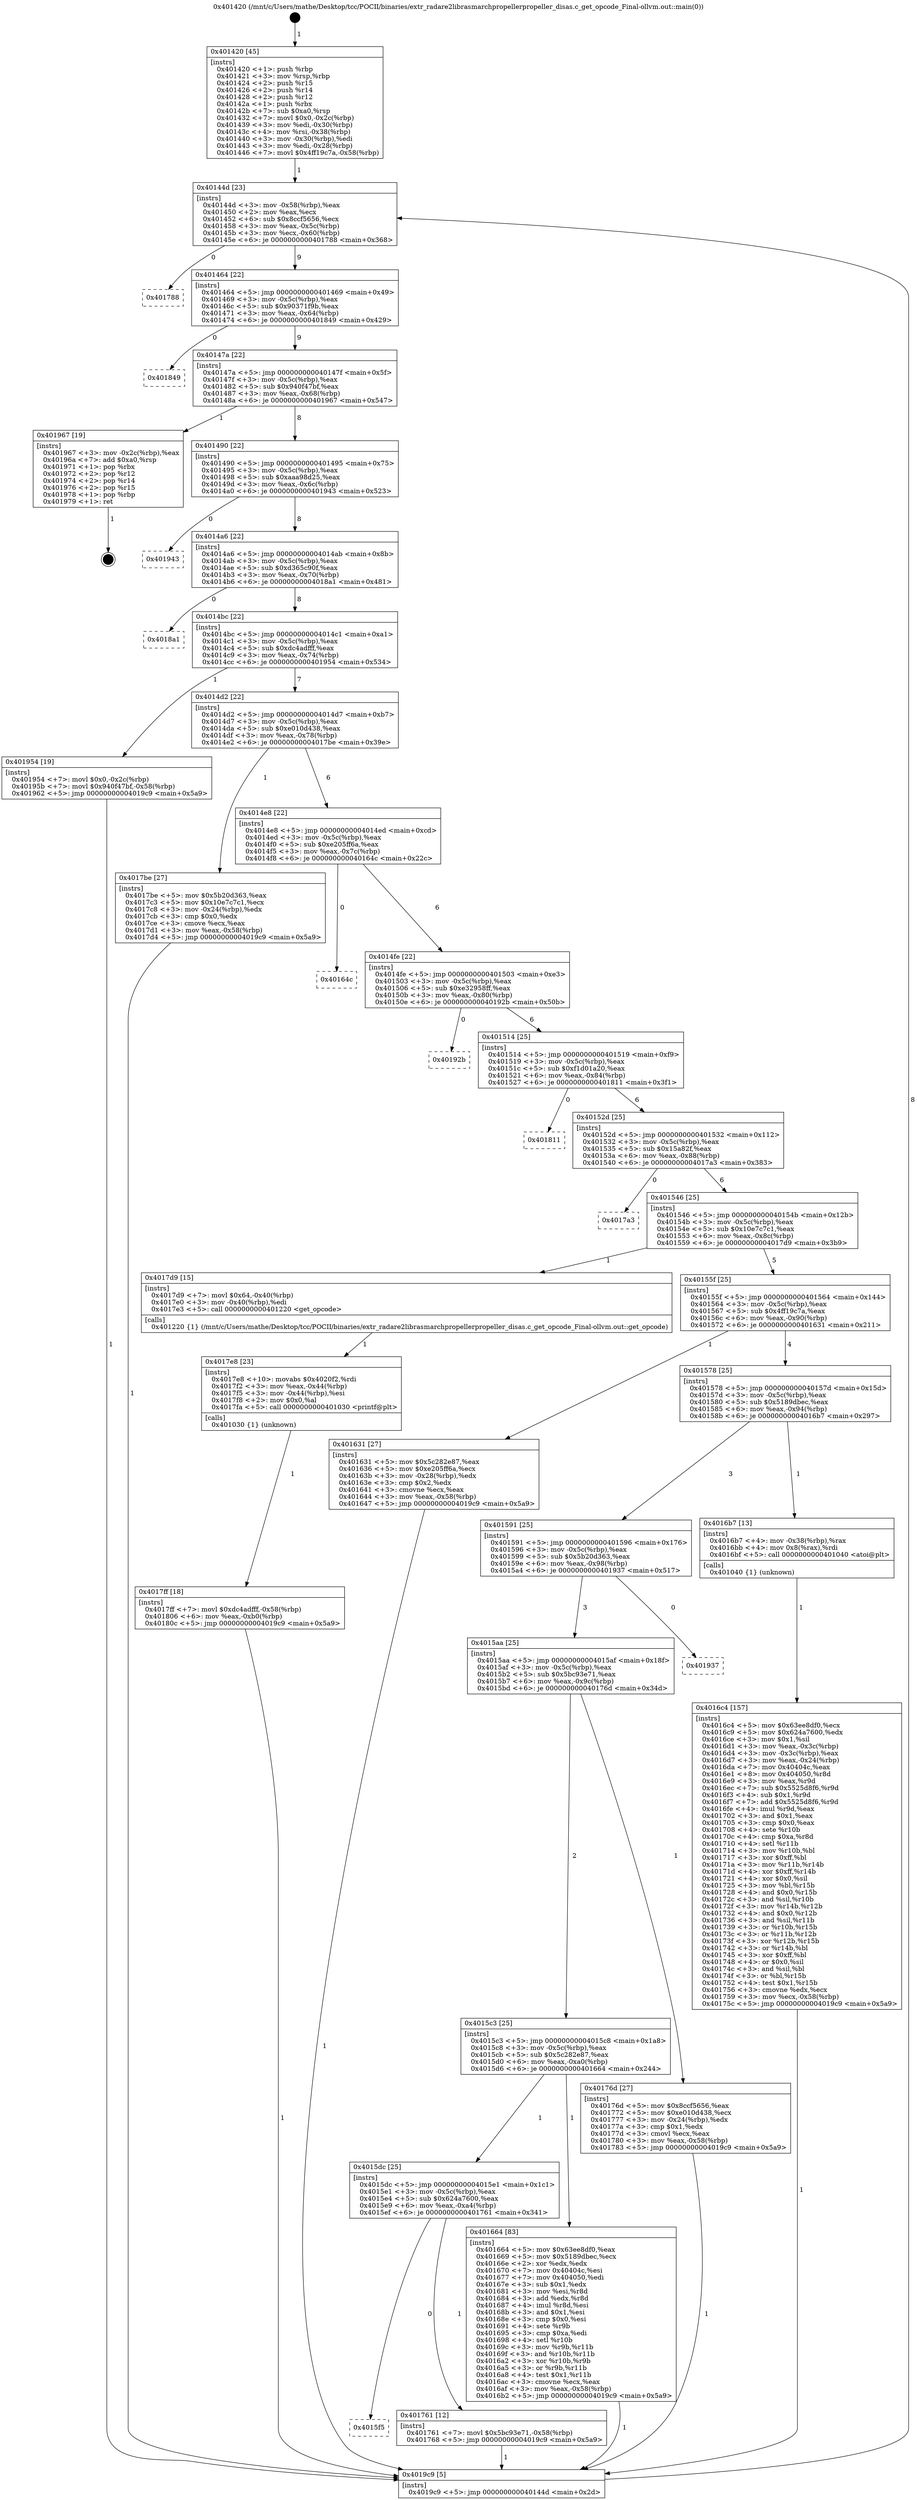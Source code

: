 digraph "0x401420" {
  label = "0x401420 (/mnt/c/Users/mathe/Desktop/tcc/POCII/binaries/extr_radare2librasmarchpropellerpropeller_disas.c_get_opcode_Final-ollvm.out::main(0))"
  labelloc = "t"
  node[shape=record]

  Entry [label="",width=0.3,height=0.3,shape=circle,fillcolor=black,style=filled]
  "0x40144d" [label="{
     0x40144d [23]\l
     | [instrs]\l
     &nbsp;&nbsp;0x40144d \<+3\>: mov -0x58(%rbp),%eax\l
     &nbsp;&nbsp;0x401450 \<+2\>: mov %eax,%ecx\l
     &nbsp;&nbsp;0x401452 \<+6\>: sub $0x8ccf5656,%ecx\l
     &nbsp;&nbsp;0x401458 \<+3\>: mov %eax,-0x5c(%rbp)\l
     &nbsp;&nbsp;0x40145b \<+3\>: mov %ecx,-0x60(%rbp)\l
     &nbsp;&nbsp;0x40145e \<+6\>: je 0000000000401788 \<main+0x368\>\l
  }"]
  "0x401788" [label="{
     0x401788\l
  }", style=dashed]
  "0x401464" [label="{
     0x401464 [22]\l
     | [instrs]\l
     &nbsp;&nbsp;0x401464 \<+5\>: jmp 0000000000401469 \<main+0x49\>\l
     &nbsp;&nbsp;0x401469 \<+3\>: mov -0x5c(%rbp),%eax\l
     &nbsp;&nbsp;0x40146c \<+5\>: sub $0x90371f9b,%eax\l
     &nbsp;&nbsp;0x401471 \<+3\>: mov %eax,-0x64(%rbp)\l
     &nbsp;&nbsp;0x401474 \<+6\>: je 0000000000401849 \<main+0x429\>\l
  }"]
  Exit [label="",width=0.3,height=0.3,shape=circle,fillcolor=black,style=filled,peripheries=2]
  "0x401849" [label="{
     0x401849\l
  }", style=dashed]
  "0x40147a" [label="{
     0x40147a [22]\l
     | [instrs]\l
     &nbsp;&nbsp;0x40147a \<+5\>: jmp 000000000040147f \<main+0x5f\>\l
     &nbsp;&nbsp;0x40147f \<+3\>: mov -0x5c(%rbp),%eax\l
     &nbsp;&nbsp;0x401482 \<+5\>: sub $0x940f47bf,%eax\l
     &nbsp;&nbsp;0x401487 \<+3\>: mov %eax,-0x68(%rbp)\l
     &nbsp;&nbsp;0x40148a \<+6\>: je 0000000000401967 \<main+0x547\>\l
  }"]
  "0x4017ff" [label="{
     0x4017ff [18]\l
     | [instrs]\l
     &nbsp;&nbsp;0x4017ff \<+7\>: movl $0xdc4adfff,-0x58(%rbp)\l
     &nbsp;&nbsp;0x401806 \<+6\>: mov %eax,-0xb0(%rbp)\l
     &nbsp;&nbsp;0x40180c \<+5\>: jmp 00000000004019c9 \<main+0x5a9\>\l
  }"]
  "0x401967" [label="{
     0x401967 [19]\l
     | [instrs]\l
     &nbsp;&nbsp;0x401967 \<+3\>: mov -0x2c(%rbp),%eax\l
     &nbsp;&nbsp;0x40196a \<+7\>: add $0xa0,%rsp\l
     &nbsp;&nbsp;0x401971 \<+1\>: pop %rbx\l
     &nbsp;&nbsp;0x401972 \<+2\>: pop %r12\l
     &nbsp;&nbsp;0x401974 \<+2\>: pop %r14\l
     &nbsp;&nbsp;0x401976 \<+2\>: pop %r15\l
     &nbsp;&nbsp;0x401978 \<+1\>: pop %rbp\l
     &nbsp;&nbsp;0x401979 \<+1\>: ret\l
  }"]
  "0x401490" [label="{
     0x401490 [22]\l
     | [instrs]\l
     &nbsp;&nbsp;0x401490 \<+5\>: jmp 0000000000401495 \<main+0x75\>\l
     &nbsp;&nbsp;0x401495 \<+3\>: mov -0x5c(%rbp),%eax\l
     &nbsp;&nbsp;0x401498 \<+5\>: sub $0xaaa98d25,%eax\l
     &nbsp;&nbsp;0x40149d \<+3\>: mov %eax,-0x6c(%rbp)\l
     &nbsp;&nbsp;0x4014a0 \<+6\>: je 0000000000401943 \<main+0x523\>\l
  }"]
  "0x4017e8" [label="{
     0x4017e8 [23]\l
     | [instrs]\l
     &nbsp;&nbsp;0x4017e8 \<+10\>: movabs $0x4020f2,%rdi\l
     &nbsp;&nbsp;0x4017f2 \<+3\>: mov %eax,-0x44(%rbp)\l
     &nbsp;&nbsp;0x4017f5 \<+3\>: mov -0x44(%rbp),%esi\l
     &nbsp;&nbsp;0x4017f8 \<+2\>: mov $0x0,%al\l
     &nbsp;&nbsp;0x4017fa \<+5\>: call 0000000000401030 \<printf@plt\>\l
     | [calls]\l
     &nbsp;&nbsp;0x401030 \{1\} (unknown)\l
  }"]
  "0x401943" [label="{
     0x401943\l
  }", style=dashed]
  "0x4014a6" [label="{
     0x4014a6 [22]\l
     | [instrs]\l
     &nbsp;&nbsp;0x4014a6 \<+5\>: jmp 00000000004014ab \<main+0x8b\>\l
     &nbsp;&nbsp;0x4014ab \<+3\>: mov -0x5c(%rbp),%eax\l
     &nbsp;&nbsp;0x4014ae \<+5\>: sub $0xd365c90f,%eax\l
     &nbsp;&nbsp;0x4014b3 \<+3\>: mov %eax,-0x70(%rbp)\l
     &nbsp;&nbsp;0x4014b6 \<+6\>: je 00000000004018a1 \<main+0x481\>\l
  }"]
  "0x4015f5" [label="{
     0x4015f5\l
  }", style=dashed]
  "0x4018a1" [label="{
     0x4018a1\l
  }", style=dashed]
  "0x4014bc" [label="{
     0x4014bc [22]\l
     | [instrs]\l
     &nbsp;&nbsp;0x4014bc \<+5\>: jmp 00000000004014c1 \<main+0xa1\>\l
     &nbsp;&nbsp;0x4014c1 \<+3\>: mov -0x5c(%rbp),%eax\l
     &nbsp;&nbsp;0x4014c4 \<+5\>: sub $0xdc4adfff,%eax\l
     &nbsp;&nbsp;0x4014c9 \<+3\>: mov %eax,-0x74(%rbp)\l
     &nbsp;&nbsp;0x4014cc \<+6\>: je 0000000000401954 \<main+0x534\>\l
  }"]
  "0x401761" [label="{
     0x401761 [12]\l
     | [instrs]\l
     &nbsp;&nbsp;0x401761 \<+7\>: movl $0x5bc93e71,-0x58(%rbp)\l
     &nbsp;&nbsp;0x401768 \<+5\>: jmp 00000000004019c9 \<main+0x5a9\>\l
  }"]
  "0x401954" [label="{
     0x401954 [19]\l
     | [instrs]\l
     &nbsp;&nbsp;0x401954 \<+7\>: movl $0x0,-0x2c(%rbp)\l
     &nbsp;&nbsp;0x40195b \<+7\>: movl $0x940f47bf,-0x58(%rbp)\l
     &nbsp;&nbsp;0x401962 \<+5\>: jmp 00000000004019c9 \<main+0x5a9\>\l
  }"]
  "0x4014d2" [label="{
     0x4014d2 [22]\l
     | [instrs]\l
     &nbsp;&nbsp;0x4014d2 \<+5\>: jmp 00000000004014d7 \<main+0xb7\>\l
     &nbsp;&nbsp;0x4014d7 \<+3\>: mov -0x5c(%rbp),%eax\l
     &nbsp;&nbsp;0x4014da \<+5\>: sub $0xe010d438,%eax\l
     &nbsp;&nbsp;0x4014df \<+3\>: mov %eax,-0x78(%rbp)\l
     &nbsp;&nbsp;0x4014e2 \<+6\>: je 00000000004017be \<main+0x39e\>\l
  }"]
  "0x4016c4" [label="{
     0x4016c4 [157]\l
     | [instrs]\l
     &nbsp;&nbsp;0x4016c4 \<+5\>: mov $0x63ee8df0,%ecx\l
     &nbsp;&nbsp;0x4016c9 \<+5\>: mov $0x624a7600,%edx\l
     &nbsp;&nbsp;0x4016ce \<+3\>: mov $0x1,%sil\l
     &nbsp;&nbsp;0x4016d1 \<+3\>: mov %eax,-0x3c(%rbp)\l
     &nbsp;&nbsp;0x4016d4 \<+3\>: mov -0x3c(%rbp),%eax\l
     &nbsp;&nbsp;0x4016d7 \<+3\>: mov %eax,-0x24(%rbp)\l
     &nbsp;&nbsp;0x4016da \<+7\>: mov 0x40404c,%eax\l
     &nbsp;&nbsp;0x4016e1 \<+8\>: mov 0x404050,%r8d\l
     &nbsp;&nbsp;0x4016e9 \<+3\>: mov %eax,%r9d\l
     &nbsp;&nbsp;0x4016ec \<+7\>: sub $0x5525d8f6,%r9d\l
     &nbsp;&nbsp;0x4016f3 \<+4\>: sub $0x1,%r9d\l
     &nbsp;&nbsp;0x4016f7 \<+7\>: add $0x5525d8f6,%r9d\l
     &nbsp;&nbsp;0x4016fe \<+4\>: imul %r9d,%eax\l
     &nbsp;&nbsp;0x401702 \<+3\>: and $0x1,%eax\l
     &nbsp;&nbsp;0x401705 \<+3\>: cmp $0x0,%eax\l
     &nbsp;&nbsp;0x401708 \<+4\>: sete %r10b\l
     &nbsp;&nbsp;0x40170c \<+4\>: cmp $0xa,%r8d\l
     &nbsp;&nbsp;0x401710 \<+4\>: setl %r11b\l
     &nbsp;&nbsp;0x401714 \<+3\>: mov %r10b,%bl\l
     &nbsp;&nbsp;0x401717 \<+3\>: xor $0xff,%bl\l
     &nbsp;&nbsp;0x40171a \<+3\>: mov %r11b,%r14b\l
     &nbsp;&nbsp;0x40171d \<+4\>: xor $0xff,%r14b\l
     &nbsp;&nbsp;0x401721 \<+4\>: xor $0x0,%sil\l
     &nbsp;&nbsp;0x401725 \<+3\>: mov %bl,%r15b\l
     &nbsp;&nbsp;0x401728 \<+4\>: and $0x0,%r15b\l
     &nbsp;&nbsp;0x40172c \<+3\>: and %sil,%r10b\l
     &nbsp;&nbsp;0x40172f \<+3\>: mov %r14b,%r12b\l
     &nbsp;&nbsp;0x401732 \<+4\>: and $0x0,%r12b\l
     &nbsp;&nbsp;0x401736 \<+3\>: and %sil,%r11b\l
     &nbsp;&nbsp;0x401739 \<+3\>: or %r10b,%r15b\l
     &nbsp;&nbsp;0x40173c \<+3\>: or %r11b,%r12b\l
     &nbsp;&nbsp;0x40173f \<+3\>: xor %r12b,%r15b\l
     &nbsp;&nbsp;0x401742 \<+3\>: or %r14b,%bl\l
     &nbsp;&nbsp;0x401745 \<+3\>: xor $0xff,%bl\l
     &nbsp;&nbsp;0x401748 \<+4\>: or $0x0,%sil\l
     &nbsp;&nbsp;0x40174c \<+3\>: and %sil,%bl\l
     &nbsp;&nbsp;0x40174f \<+3\>: or %bl,%r15b\l
     &nbsp;&nbsp;0x401752 \<+4\>: test $0x1,%r15b\l
     &nbsp;&nbsp;0x401756 \<+3\>: cmovne %edx,%ecx\l
     &nbsp;&nbsp;0x401759 \<+3\>: mov %ecx,-0x58(%rbp)\l
     &nbsp;&nbsp;0x40175c \<+5\>: jmp 00000000004019c9 \<main+0x5a9\>\l
  }"]
  "0x4017be" [label="{
     0x4017be [27]\l
     | [instrs]\l
     &nbsp;&nbsp;0x4017be \<+5\>: mov $0x5b20d363,%eax\l
     &nbsp;&nbsp;0x4017c3 \<+5\>: mov $0x10e7c7c1,%ecx\l
     &nbsp;&nbsp;0x4017c8 \<+3\>: mov -0x24(%rbp),%edx\l
     &nbsp;&nbsp;0x4017cb \<+3\>: cmp $0x0,%edx\l
     &nbsp;&nbsp;0x4017ce \<+3\>: cmove %ecx,%eax\l
     &nbsp;&nbsp;0x4017d1 \<+3\>: mov %eax,-0x58(%rbp)\l
     &nbsp;&nbsp;0x4017d4 \<+5\>: jmp 00000000004019c9 \<main+0x5a9\>\l
  }"]
  "0x4014e8" [label="{
     0x4014e8 [22]\l
     | [instrs]\l
     &nbsp;&nbsp;0x4014e8 \<+5\>: jmp 00000000004014ed \<main+0xcd\>\l
     &nbsp;&nbsp;0x4014ed \<+3\>: mov -0x5c(%rbp),%eax\l
     &nbsp;&nbsp;0x4014f0 \<+5\>: sub $0xe205ff6a,%eax\l
     &nbsp;&nbsp;0x4014f5 \<+3\>: mov %eax,-0x7c(%rbp)\l
     &nbsp;&nbsp;0x4014f8 \<+6\>: je 000000000040164c \<main+0x22c\>\l
  }"]
  "0x4015dc" [label="{
     0x4015dc [25]\l
     | [instrs]\l
     &nbsp;&nbsp;0x4015dc \<+5\>: jmp 00000000004015e1 \<main+0x1c1\>\l
     &nbsp;&nbsp;0x4015e1 \<+3\>: mov -0x5c(%rbp),%eax\l
     &nbsp;&nbsp;0x4015e4 \<+5\>: sub $0x624a7600,%eax\l
     &nbsp;&nbsp;0x4015e9 \<+6\>: mov %eax,-0xa4(%rbp)\l
     &nbsp;&nbsp;0x4015ef \<+6\>: je 0000000000401761 \<main+0x341\>\l
  }"]
  "0x40164c" [label="{
     0x40164c\l
  }", style=dashed]
  "0x4014fe" [label="{
     0x4014fe [22]\l
     | [instrs]\l
     &nbsp;&nbsp;0x4014fe \<+5\>: jmp 0000000000401503 \<main+0xe3\>\l
     &nbsp;&nbsp;0x401503 \<+3\>: mov -0x5c(%rbp),%eax\l
     &nbsp;&nbsp;0x401506 \<+5\>: sub $0xe32958ff,%eax\l
     &nbsp;&nbsp;0x40150b \<+3\>: mov %eax,-0x80(%rbp)\l
     &nbsp;&nbsp;0x40150e \<+6\>: je 000000000040192b \<main+0x50b\>\l
  }"]
  "0x401664" [label="{
     0x401664 [83]\l
     | [instrs]\l
     &nbsp;&nbsp;0x401664 \<+5\>: mov $0x63ee8df0,%eax\l
     &nbsp;&nbsp;0x401669 \<+5\>: mov $0x5189dbec,%ecx\l
     &nbsp;&nbsp;0x40166e \<+2\>: xor %edx,%edx\l
     &nbsp;&nbsp;0x401670 \<+7\>: mov 0x40404c,%esi\l
     &nbsp;&nbsp;0x401677 \<+7\>: mov 0x404050,%edi\l
     &nbsp;&nbsp;0x40167e \<+3\>: sub $0x1,%edx\l
     &nbsp;&nbsp;0x401681 \<+3\>: mov %esi,%r8d\l
     &nbsp;&nbsp;0x401684 \<+3\>: add %edx,%r8d\l
     &nbsp;&nbsp;0x401687 \<+4\>: imul %r8d,%esi\l
     &nbsp;&nbsp;0x40168b \<+3\>: and $0x1,%esi\l
     &nbsp;&nbsp;0x40168e \<+3\>: cmp $0x0,%esi\l
     &nbsp;&nbsp;0x401691 \<+4\>: sete %r9b\l
     &nbsp;&nbsp;0x401695 \<+3\>: cmp $0xa,%edi\l
     &nbsp;&nbsp;0x401698 \<+4\>: setl %r10b\l
     &nbsp;&nbsp;0x40169c \<+3\>: mov %r9b,%r11b\l
     &nbsp;&nbsp;0x40169f \<+3\>: and %r10b,%r11b\l
     &nbsp;&nbsp;0x4016a2 \<+3\>: xor %r10b,%r9b\l
     &nbsp;&nbsp;0x4016a5 \<+3\>: or %r9b,%r11b\l
     &nbsp;&nbsp;0x4016a8 \<+4\>: test $0x1,%r11b\l
     &nbsp;&nbsp;0x4016ac \<+3\>: cmovne %ecx,%eax\l
     &nbsp;&nbsp;0x4016af \<+3\>: mov %eax,-0x58(%rbp)\l
     &nbsp;&nbsp;0x4016b2 \<+5\>: jmp 00000000004019c9 \<main+0x5a9\>\l
  }"]
  "0x40192b" [label="{
     0x40192b\l
  }", style=dashed]
  "0x401514" [label="{
     0x401514 [25]\l
     | [instrs]\l
     &nbsp;&nbsp;0x401514 \<+5\>: jmp 0000000000401519 \<main+0xf9\>\l
     &nbsp;&nbsp;0x401519 \<+3\>: mov -0x5c(%rbp),%eax\l
     &nbsp;&nbsp;0x40151c \<+5\>: sub $0xf1d01a20,%eax\l
     &nbsp;&nbsp;0x401521 \<+6\>: mov %eax,-0x84(%rbp)\l
     &nbsp;&nbsp;0x401527 \<+6\>: je 0000000000401811 \<main+0x3f1\>\l
  }"]
  "0x4015c3" [label="{
     0x4015c3 [25]\l
     | [instrs]\l
     &nbsp;&nbsp;0x4015c3 \<+5\>: jmp 00000000004015c8 \<main+0x1a8\>\l
     &nbsp;&nbsp;0x4015c8 \<+3\>: mov -0x5c(%rbp),%eax\l
     &nbsp;&nbsp;0x4015cb \<+5\>: sub $0x5c282e87,%eax\l
     &nbsp;&nbsp;0x4015d0 \<+6\>: mov %eax,-0xa0(%rbp)\l
     &nbsp;&nbsp;0x4015d6 \<+6\>: je 0000000000401664 \<main+0x244\>\l
  }"]
  "0x401811" [label="{
     0x401811\l
  }", style=dashed]
  "0x40152d" [label="{
     0x40152d [25]\l
     | [instrs]\l
     &nbsp;&nbsp;0x40152d \<+5\>: jmp 0000000000401532 \<main+0x112\>\l
     &nbsp;&nbsp;0x401532 \<+3\>: mov -0x5c(%rbp),%eax\l
     &nbsp;&nbsp;0x401535 \<+5\>: sub $0x15a82f,%eax\l
     &nbsp;&nbsp;0x40153a \<+6\>: mov %eax,-0x88(%rbp)\l
     &nbsp;&nbsp;0x401540 \<+6\>: je 00000000004017a3 \<main+0x383\>\l
  }"]
  "0x40176d" [label="{
     0x40176d [27]\l
     | [instrs]\l
     &nbsp;&nbsp;0x40176d \<+5\>: mov $0x8ccf5656,%eax\l
     &nbsp;&nbsp;0x401772 \<+5\>: mov $0xe010d438,%ecx\l
     &nbsp;&nbsp;0x401777 \<+3\>: mov -0x24(%rbp),%edx\l
     &nbsp;&nbsp;0x40177a \<+3\>: cmp $0x1,%edx\l
     &nbsp;&nbsp;0x40177d \<+3\>: cmovl %ecx,%eax\l
     &nbsp;&nbsp;0x401780 \<+3\>: mov %eax,-0x58(%rbp)\l
     &nbsp;&nbsp;0x401783 \<+5\>: jmp 00000000004019c9 \<main+0x5a9\>\l
  }"]
  "0x4017a3" [label="{
     0x4017a3\l
  }", style=dashed]
  "0x401546" [label="{
     0x401546 [25]\l
     | [instrs]\l
     &nbsp;&nbsp;0x401546 \<+5\>: jmp 000000000040154b \<main+0x12b\>\l
     &nbsp;&nbsp;0x40154b \<+3\>: mov -0x5c(%rbp),%eax\l
     &nbsp;&nbsp;0x40154e \<+5\>: sub $0x10e7c7c1,%eax\l
     &nbsp;&nbsp;0x401553 \<+6\>: mov %eax,-0x8c(%rbp)\l
     &nbsp;&nbsp;0x401559 \<+6\>: je 00000000004017d9 \<main+0x3b9\>\l
  }"]
  "0x4015aa" [label="{
     0x4015aa [25]\l
     | [instrs]\l
     &nbsp;&nbsp;0x4015aa \<+5\>: jmp 00000000004015af \<main+0x18f\>\l
     &nbsp;&nbsp;0x4015af \<+3\>: mov -0x5c(%rbp),%eax\l
     &nbsp;&nbsp;0x4015b2 \<+5\>: sub $0x5bc93e71,%eax\l
     &nbsp;&nbsp;0x4015b7 \<+6\>: mov %eax,-0x9c(%rbp)\l
     &nbsp;&nbsp;0x4015bd \<+6\>: je 000000000040176d \<main+0x34d\>\l
  }"]
  "0x4017d9" [label="{
     0x4017d9 [15]\l
     | [instrs]\l
     &nbsp;&nbsp;0x4017d9 \<+7\>: movl $0x64,-0x40(%rbp)\l
     &nbsp;&nbsp;0x4017e0 \<+3\>: mov -0x40(%rbp),%edi\l
     &nbsp;&nbsp;0x4017e3 \<+5\>: call 0000000000401220 \<get_opcode\>\l
     | [calls]\l
     &nbsp;&nbsp;0x401220 \{1\} (/mnt/c/Users/mathe/Desktop/tcc/POCII/binaries/extr_radare2librasmarchpropellerpropeller_disas.c_get_opcode_Final-ollvm.out::get_opcode)\l
  }"]
  "0x40155f" [label="{
     0x40155f [25]\l
     | [instrs]\l
     &nbsp;&nbsp;0x40155f \<+5\>: jmp 0000000000401564 \<main+0x144\>\l
     &nbsp;&nbsp;0x401564 \<+3\>: mov -0x5c(%rbp),%eax\l
     &nbsp;&nbsp;0x401567 \<+5\>: sub $0x4ff19c7a,%eax\l
     &nbsp;&nbsp;0x40156c \<+6\>: mov %eax,-0x90(%rbp)\l
     &nbsp;&nbsp;0x401572 \<+6\>: je 0000000000401631 \<main+0x211\>\l
  }"]
  "0x401937" [label="{
     0x401937\l
  }", style=dashed]
  "0x401631" [label="{
     0x401631 [27]\l
     | [instrs]\l
     &nbsp;&nbsp;0x401631 \<+5\>: mov $0x5c282e87,%eax\l
     &nbsp;&nbsp;0x401636 \<+5\>: mov $0xe205ff6a,%ecx\l
     &nbsp;&nbsp;0x40163b \<+3\>: mov -0x28(%rbp),%edx\l
     &nbsp;&nbsp;0x40163e \<+3\>: cmp $0x2,%edx\l
     &nbsp;&nbsp;0x401641 \<+3\>: cmovne %ecx,%eax\l
     &nbsp;&nbsp;0x401644 \<+3\>: mov %eax,-0x58(%rbp)\l
     &nbsp;&nbsp;0x401647 \<+5\>: jmp 00000000004019c9 \<main+0x5a9\>\l
  }"]
  "0x401578" [label="{
     0x401578 [25]\l
     | [instrs]\l
     &nbsp;&nbsp;0x401578 \<+5\>: jmp 000000000040157d \<main+0x15d\>\l
     &nbsp;&nbsp;0x40157d \<+3\>: mov -0x5c(%rbp),%eax\l
     &nbsp;&nbsp;0x401580 \<+5\>: sub $0x5189dbec,%eax\l
     &nbsp;&nbsp;0x401585 \<+6\>: mov %eax,-0x94(%rbp)\l
     &nbsp;&nbsp;0x40158b \<+6\>: je 00000000004016b7 \<main+0x297\>\l
  }"]
  "0x4019c9" [label="{
     0x4019c9 [5]\l
     | [instrs]\l
     &nbsp;&nbsp;0x4019c9 \<+5\>: jmp 000000000040144d \<main+0x2d\>\l
  }"]
  "0x401420" [label="{
     0x401420 [45]\l
     | [instrs]\l
     &nbsp;&nbsp;0x401420 \<+1\>: push %rbp\l
     &nbsp;&nbsp;0x401421 \<+3\>: mov %rsp,%rbp\l
     &nbsp;&nbsp;0x401424 \<+2\>: push %r15\l
     &nbsp;&nbsp;0x401426 \<+2\>: push %r14\l
     &nbsp;&nbsp;0x401428 \<+2\>: push %r12\l
     &nbsp;&nbsp;0x40142a \<+1\>: push %rbx\l
     &nbsp;&nbsp;0x40142b \<+7\>: sub $0xa0,%rsp\l
     &nbsp;&nbsp;0x401432 \<+7\>: movl $0x0,-0x2c(%rbp)\l
     &nbsp;&nbsp;0x401439 \<+3\>: mov %edi,-0x30(%rbp)\l
     &nbsp;&nbsp;0x40143c \<+4\>: mov %rsi,-0x38(%rbp)\l
     &nbsp;&nbsp;0x401440 \<+3\>: mov -0x30(%rbp),%edi\l
     &nbsp;&nbsp;0x401443 \<+3\>: mov %edi,-0x28(%rbp)\l
     &nbsp;&nbsp;0x401446 \<+7\>: movl $0x4ff19c7a,-0x58(%rbp)\l
  }"]
  "0x401591" [label="{
     0x401591 [25]\l
     | [instrs]\l
     &nbsp;&nbsp;0x401591 \<+5\>: jmp 0000000000401596 \<main+0x176\>\l
     &nbsp;&nbsp;0x401596 \<+3\>: mov -0x5c(%rbp),%eax\l
     &nbsp;&nbsp;0x401599 \<+5\>: sub $0x5b20d363,%eax\l
     &nbsp;&nbsp;0x40159e \<+6\>: mov %eax,-0x98(%rbp)\l
     &nbsp;&nbsp;0x4015a4 \<+6\>: je 0000000000401937 \<main+0x517\>\l
  }"]
  "0x4016b7" [label="{
     0x4016b7 [13]\l
     | [instrs]\l
     &nbsp;&nbsp;0x4016b7 \<+4\>: mov -0x38(%rbp),%rax\l
     &nbsp;&nbsp;0x4016bb \<+4\>: mov 0x8(%rax),%rdi\l
     &nbsp;&nbsp;0x4016bf \<+5\>: call 0000000000401040 \<atoi@plt\>\l
     | [calls]\l
     &nbsp;&nbsp;0x401040 \{1\} (unknown)\l
  }"]
  Entry -> "0x401420" [label=" 1"]
  "0x40144d" -> "0x401788" [label=" 0"]
  "0x40144d" -> "0x401464" [label=" 9"]
  "0x401967" -> Exit [label=" 1"]
  "0x401464" -> "0x401849" [label=" 0"]
  "0x401464" -> "0x40147a" [label=" 9"]
  "0x401954" -> "0x4019c9" [label=" 1"]
  "0x40147a" -> "0x401967" [label=" 1"]
  "0x40147a" -> "0x401490" [label=" 8"]
  "0x4017ff" -> "0x4019c9" [label=" 1"]
  "0x401490" -> "0x401943" [label=" 0"]
  "0x401490" -> "0x4014a6" [label=" 8"]
  "0x4017e8" -> "0x4017ff" [label=" 1"]
  "0x4014a6" -> "0x4018a1" [label=" 0"]
  "0x4014a6" -> "0x4014bc" [label=" 8"]
  "0x4017d9" -> "0x4017e8" [label=" 1"]
  "0x4014bc" -> "0x401954" [label=" 1"]
  "0x4014bc" -> "0x4014d2" [label=" 7"]
  "0x4017be" -> "0x4019c9" [label=" 1"]
  "0x4014d2" -> "0x4017be" [label=" 1"]
  "0x4014d2" -> "0x4014e8" [label=" 6"]
  "0x401761" -> "0x4019c9" [label=" 1"]
  "0x4014e8" -> "0x40164c" [label=" 0"]
  "0x4014e8" -> "0x4014fe" [label=" 6"]
  "0x4015dc" -> "0x4015f5" [label=" 0"]
  "0x4014fe" -> "0x40192b" [label=" 0"]
  "0x4014fe" -> "0x401514" [label=" 6"]
  "0x4015dc" -> "0x401761" [label=" 1"]
  "0x401514" -> "0x401811" [label=" 0"]
  "0x401514" -> "0x40152d" [label=" 6"]
  "0x4016c4" -> "0x4019c9" [label=" 1"]
  "0x40152d" -> "0x4017a3" [label=" 0"]
  "0x40152d" -> "0x401546" [label=" 6"]
  "0x4016b7" -> "0x4016c4" [label=" 1"]
  "0x401546" -> "0x4017d9" [label=" 1"]
  "0x401546" -> "0x40155f" [label=" 5"]
  "0x4015c3" -> "0x4015dc" [label=" 1"]
  "0x40155f" -> "0x401631" [label=" 1"]
  "0x40155f" -> "0x401578" [label=" 4"]
  "0x401631" -> "0x4019c9" [label=" 1"]
  "0x401420" -> "0x40144d" [label=" 1"]
  "0x4019c9" -> "0x40144d" [label=" 8"]
  "0x4015c3" -> "0x401664" [label=" 1"]
  "0x401578" -> "0x4016b7" [label=" 1"]
  "0x401578" -> "0x401591" [label=" 3"]
  "0x40176d" -> "0x4019c9" [label=" 1"]
  "0x401591" -> "0x401937" [label=" 0"]
  "0x401591" -> "0x4015aa" [label=" 3"]
  "0x401664" -> "0x4019c9" [label=" 1"]
  "0x4015aa" -> "0x40176d" [label=" 1"]
  "0x4015aa" -> "0x4015c3" [label=" 2"]
}
